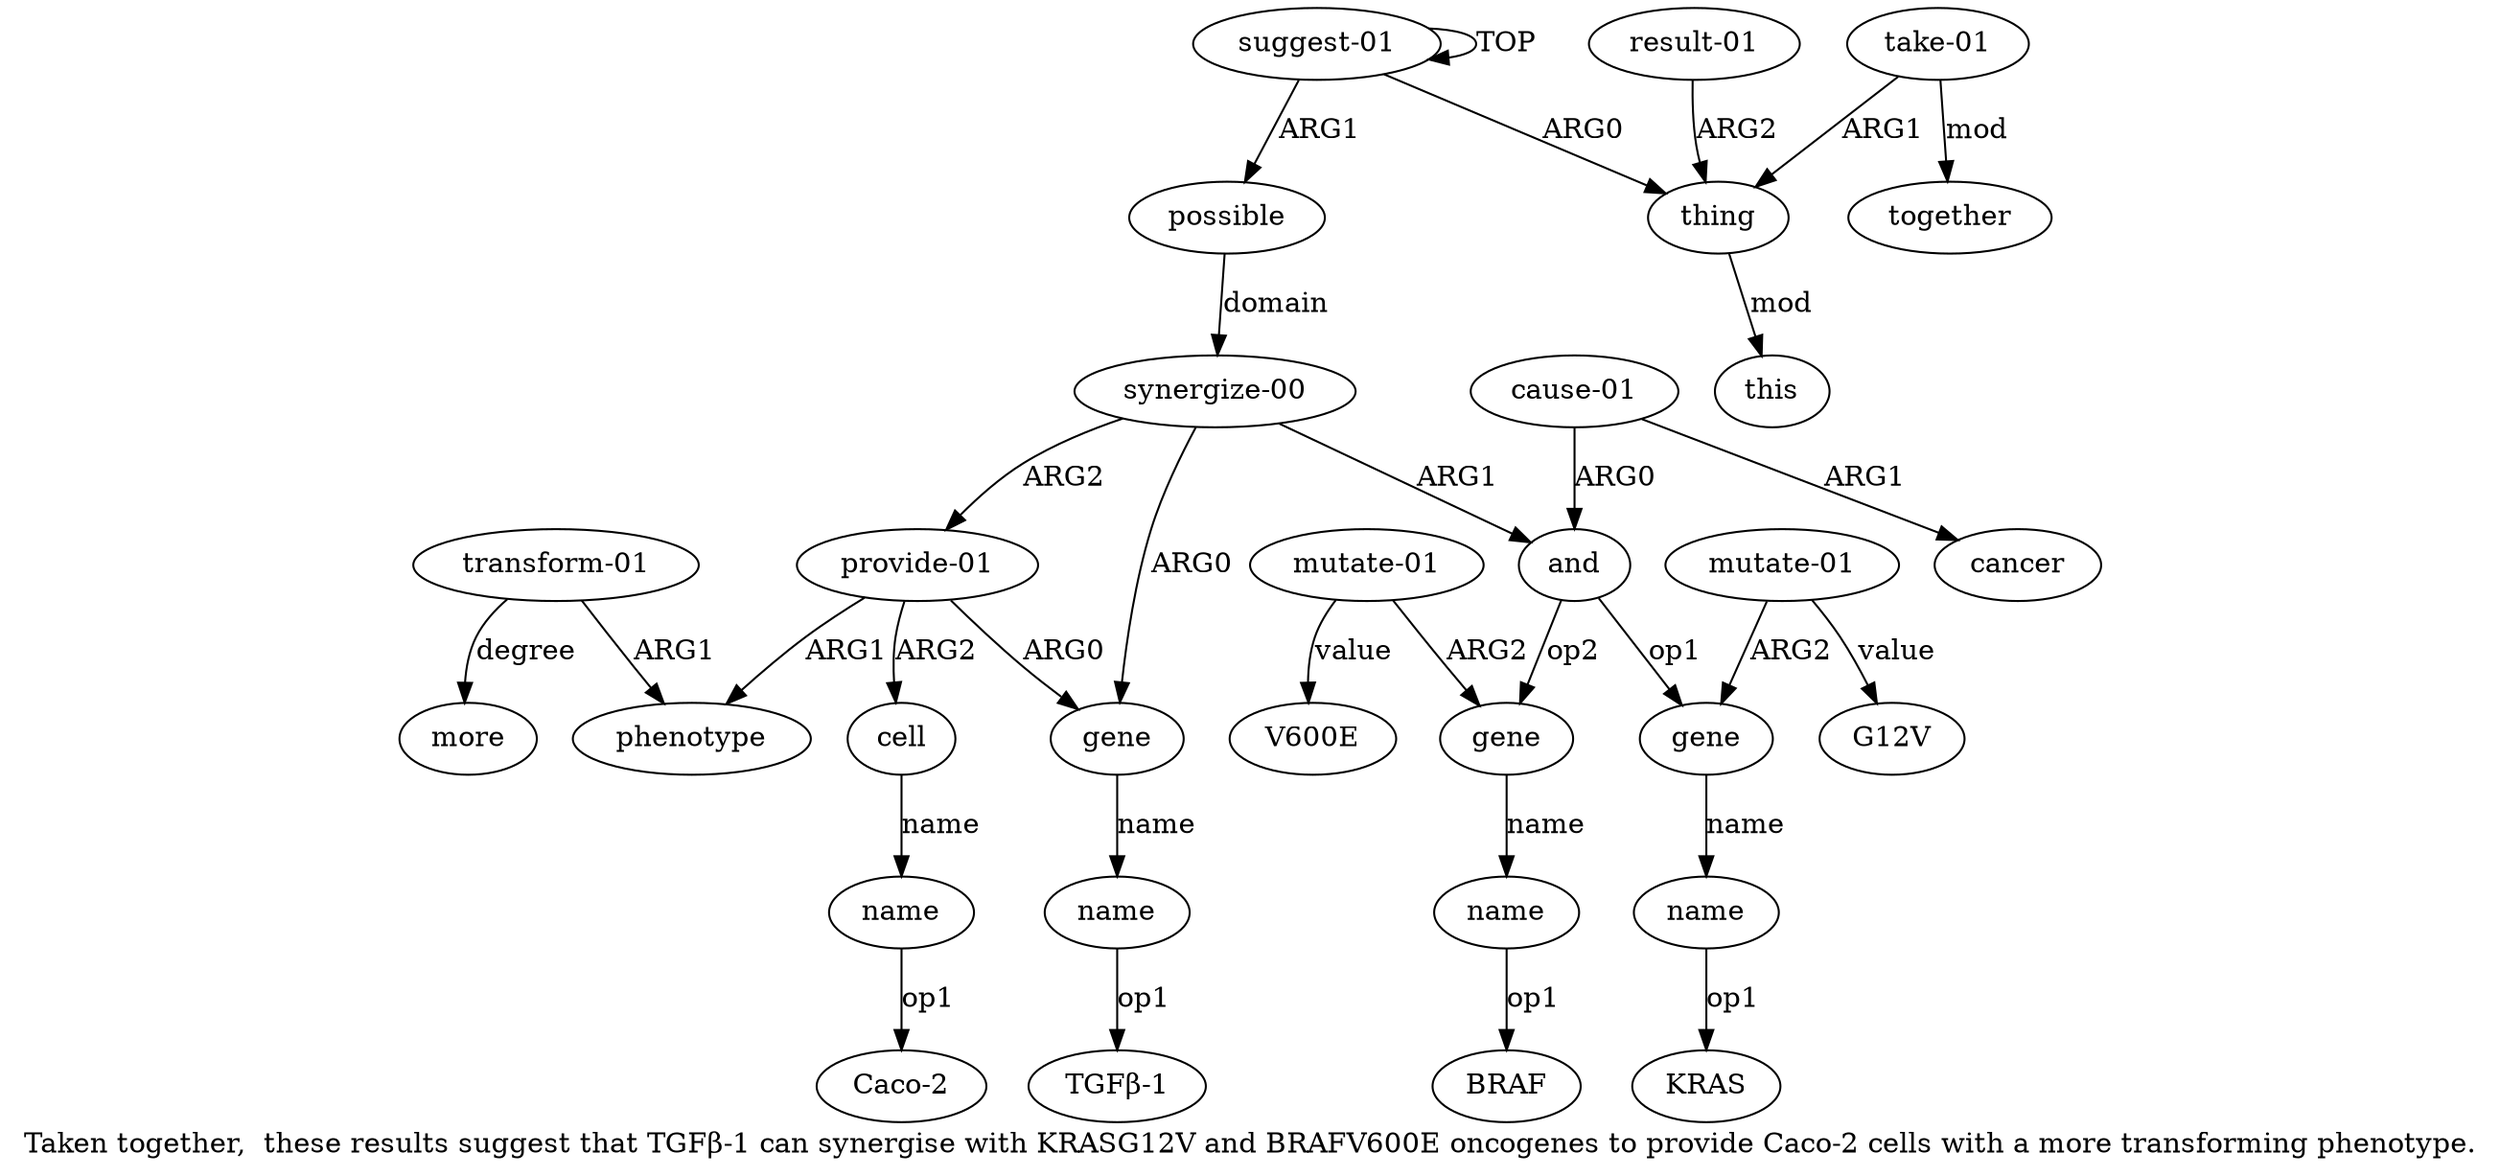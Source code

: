 digraph  {
	graph [label="Taken together,  these results suggest that TGFβ-1 can synergise with KRASG12V and BRAFV600E oncogenes to provide Caco-2 cells \
with a more transforming phenotype."];
	node [label="\N"];
	a20	 [color=black,
		gold_ind=20,
		gold_label=phenotype,
		label=phenotype,
		test_ind=20,
		test_label=phenotype];
	a21	 [color=black,
		gold_ind=21,
		gold_label="transform-01",
		label="transform-01",
		test_ind=21,
		test_label="transform-01"];
	a21 -> a20 [key=0,
	color=black,
	gold_label=ARG1,
	label=ARG1,
	test_label=ARG1];
a22 [color=black,
	gold_ind=22,
	gold_label=more,
	label=more,
	test_ind=22,
	test_label=more];
a21 -> a22 [key=0,
color=black,
gold_label=degree,
label=degree,
test_label=degree];
a23 [color=black,
gold_ind=23,
gold_label=cell,
label=cell,
test_ind=23,
test_label=cell];
a24 [color=black,
gold_ind=24,
gold_label=name,
label=name,
test_ind=24,
test_label=name];
a23 -> a24 [key=0,
color=black,
gold_label=name,
label=name,
test_label=name];
"a24 Caco-2" [color=black,
gold_ind=-1,
gold_label="Caco-2",
label="Caco-2",
test_ind=-1,
test_label="Caco-2"];
a24 -> "a24 Caco-2" [key=0,
color=black,
gold_label=op1,
label=op1,
test_label=op1];
"a16 V600E" [color=black,
gold_ind=-1,
gold_label=V600E,
label=V600E,
test_ind=-1,
test_label=V600E];
"a9 TGFβ-1" [color=black,
gold_ind=-1,
gold_label="TGFβ-1",
label="TGFβ-1",
test_ind=-1,
test_label="TGFβ-1"];
a15 [color=black,
gold_ind=15,
gold_label=name,
label=name,
test_ind=15,
test_label=name];
"a15 BRAF" [color=black,
gold_ind=-1,
gold_label=BRAF,
label=BRAF,
test_ind=-1,
test_label=BRAF];
a15 -> "a15 BRAF" [key=0,
color=black,
gold_label=op1,
label=op1,
test_label=op1];
a14 [color=black,
gold_ind=14,
gold_label=gene,
label=gene,
test_ind=14,
test_label=gene];
a14 -> a15 [key=0,
color=black,
gold_label=name,
label=name,
test_label=name];
a17 [color=black,
gold_ind=17,
gold_label="cause-01",
label="cause-01",
test_ind=17,
test_label="cause-01"];
a10 [color=black,
gold_ind=10,
gold_label=and,
label=and,
test_ind=10,
test_label=and];
a17 -> a10 [key=0,
color=black,
gold_label=ARG0,
label=ARG0,
test_label=ARG0];
a18 [color=black,
gold_ind=18,
gold_label=cancer,
label=cancer,
test_ind=18,
test_label=cancer];
a17 -> a18 [key=0,
color=black,
gold_label=ARG1,
label=ARG1,
test_label=ARG1];
a16 [color=black,
gold_ind=16,
gold_label="mutate-01",
label="mutate-01",
test_ind=16,
test_label="mutate-01"];
a16 -> "a16 V600E" [key=0,
color=black,
gold_label=value,
label=value,
test_label=value];
a16 -> a14 [key=0,
color=black,
gold_label=ARG2,
label=ARG2,
test_label=ARG2];
a11 [color=black,
gold_ind=11,
gold_label=gene,
label=gene,
test_ind=11,
test_label=gene];
a12 [color=black,
gold_ind=12,
gold_label=name,
label=name,
test_ind=12,
test_label=name];
a11 -> a12 [key=0,
color=black,
gold_label=name,
label=name,
test_label=name];
a10 -> a14 [key=0,
color=black,
gold_label=op2,
label=op2,
test_label=op2];
a10 -> a11 [key=0,
color=black,
gold_label=op1,
label=op1,
test_label=op1];
a13 [color=black,
gold_ind=13,
gold_label="mutate-01",
label="mutate-01",
test_ind=13,
test_label="mutate-01"];
a13 -> a11 [key=0,
color=black,
gold_label=ARG2,
label=ARG2,
test_label=ARG2];
"a13 G12V" [color=black,
gold_ind=-1,
gold_label=G12V,
label=G12V,
test_ind=-1,
test_label=G12V];
a13 -> "a13 G12V" [key=0,
color=black,
gold_label=value,
label=value,
test_label=value];
"a12 KRAS" [color=black,
gold_ind=-1,
gold_label=KRAS,
label=KRAS,
test_ind=-1,
test_label=KRAS];
a12 -> "a12 KRAS" [key=0,
color=black,
gold_label=op1,
label=op1,
test_label=op1];
a19 [color=black,
gold_ind=19,
gold_label="provide-01",
label="provide-01",
test_ind=19,
test_label="provide-01"];
a19 -> a20 [key=0,
color=black,
gold_label=ARG1,
label=ARG1,
test_label=ARG1];
a19 -> a23 [key=0,
color=black,
gold_label=ARG2,
label=ARG2,
test_label=ARG2];
a8 [color=black,
gold_ind=8,
gold_label=gene,
label=gene,
test_ind=8,
test_label=gene];
a19 -> a8 [key=0,
color=black,
gold_label=ARG0,
label=ARG0,
test_label=ARG0];
a1 [color=black,
gold_ind=1,
gold_label=thing,
label=thing,
test_ind=1,
test_label=thing];
a3 [color=black,
gold_ind=3,
gold_label=this,
label=this,
test_ind=3,
test_label=this];
a1 -> a3 [key=0,
color=black,
gold_label=mod,
label=mod,
test_label=mod];
a0 [color=black,
gold_ind=0,
gold_label="suggest-01",
label="suggest-01",
test_ind=0,
test_label="suggest-01"];
a0 -> a1 [key=0,
color=black,
gold_label=ARG0,
label=ARG0,
test_label=ARG0];
a0 -> a0 [key=0,
color=black,
gold_label=TOP,
label=TOP,
test_label=TOP];
a6 [color=black,
gold_ind=6,
gold_label=possible,
label=possible,
test_ind=6,
test_label=possible];
a0 -> a6 [key=0,
color=black,
gold_label=ARG1,
label=ARG1,
test_label=ARG1];
a2 [color=black,
gold_ind=2,
gold_label="result-01",
label="result-01",
test_ind=2,
test_label="result-01"];
a2 -> a1 [key=0,
color=black,
gold_label=ARG2,
label=ARG2,
test_label=ARG2];
a5 [color=black,
gold_ind=5,
gold_label=together,
label=together,
test_ind=5,
test_label=together];
a4 [color=black,
gold_ind=4,
gold_label="take-01",
label="take-01",
test_ind=4,
test_label="take-01"];
a4 -> a1 [key=0,
color=black,
gold_label=ARG1,
label=ARG1,
test_label=ARG1];
a4 -> a5 [key=0,
color=black,
gold_label=mod,
label=mod,
test_label=mod];
a7 [color=black,
gold_ind=7,
gold_label="synergize-00",
label="synergize-00",
test_ind=7,
test_label="synergize-00"];
a7 -> a10 [key=0,
color=black,
gold_label=ARG1,
label=ARG1,
test_label=ARG1];
a7 -> a19 [key=0,
color=black,
gold_label=ARG2,
label=ARG2,
test_label=ARG2];
a7 -> a8 [key=0,
color=black,
gold_label=ARG0,
label=ARG0,
test_label=ARG0];
a6 -> a7 [key=0,
color=black,
gold_label=domain,
label=domain,
test_label=domain];
a9 [color=black,
gold_ind=9,
gold_label=name,
label=name,
test_ind=9,
test_label=name];
a9 -> "a9 TGFβ-1" [key=0,
color=black,
gold_label=op1,
label=op1,
test_label=op1];
a8 -> a9 [key=0,
color=black,
gold_label=name,
label=name,
test_label=name];
}
